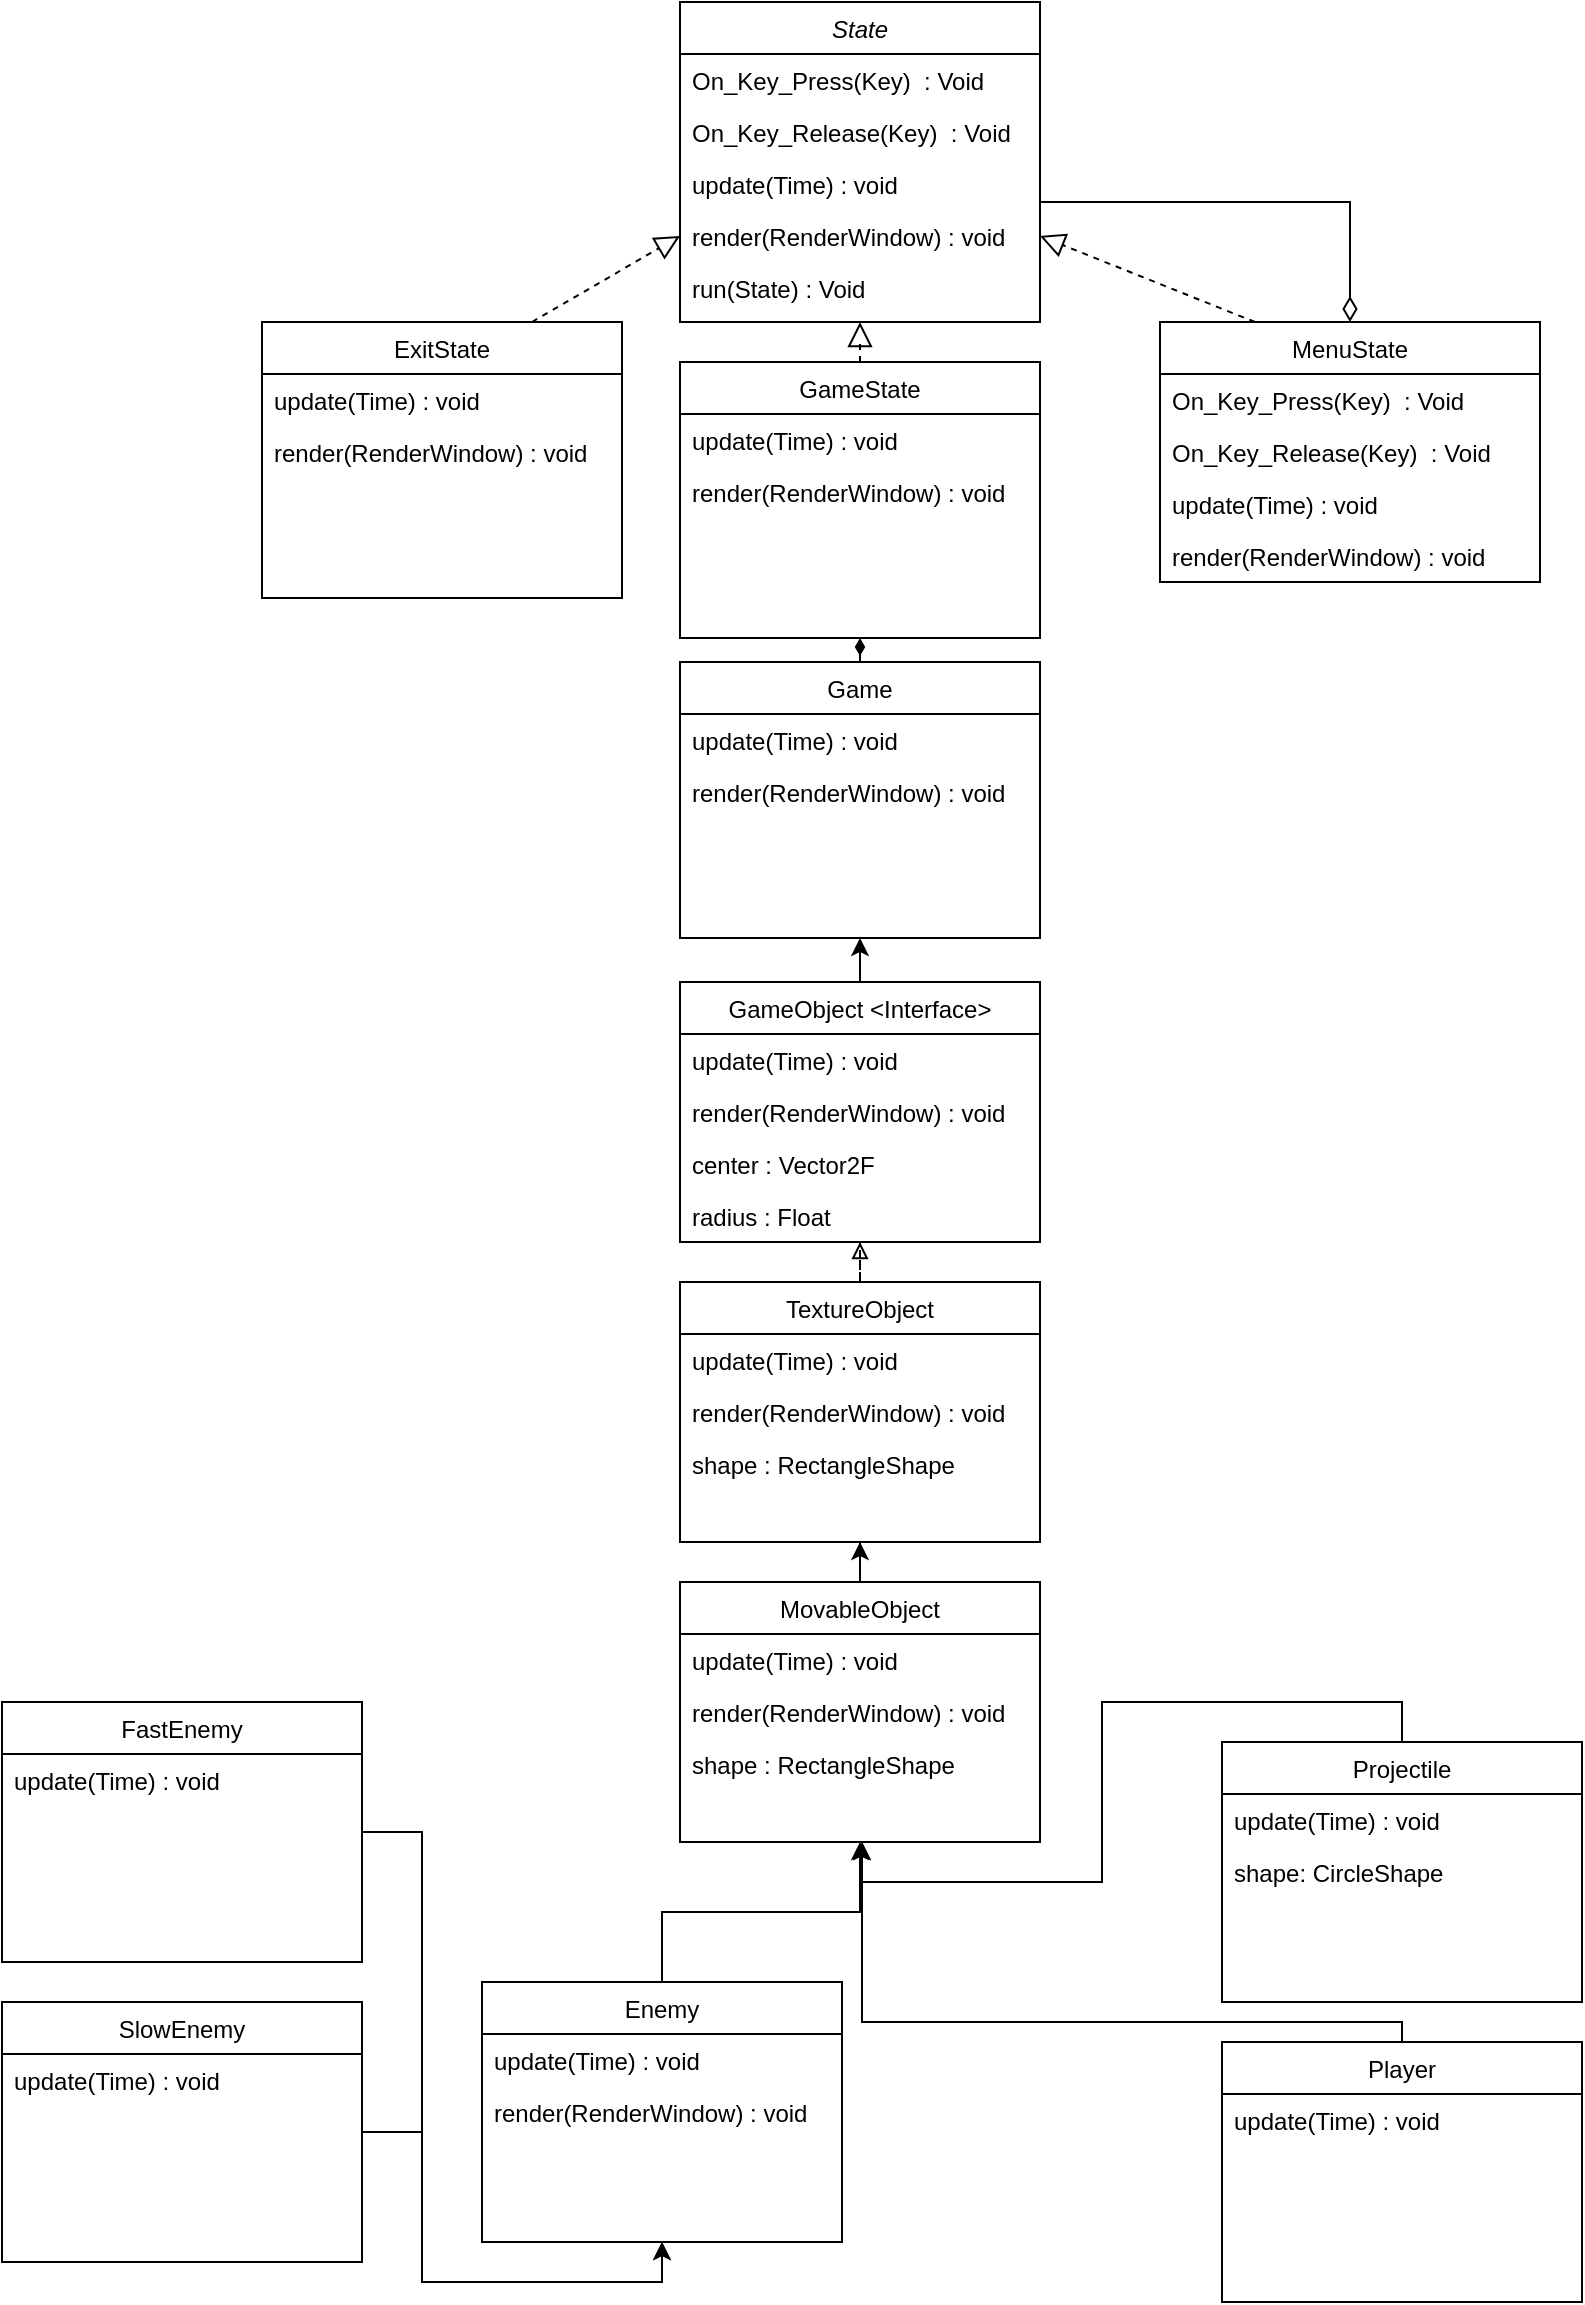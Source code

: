 <mxfile version="20.4.0"><diagram id="C5RBs43oDa-KdzZeNtuy" name="Page-1"><mxGraphModel dx="1821" dy="562" grid="1" gridSize="10" guides="1" tooltips="1" connect="1" arrows="1" fold="1" page="1" pageScale="1" pageWidth="827" pageHeight="1169" math="0" shadow="0"><root><mxCell id="WIyWlLk6GJQsqaUBKTNV-0"/><mxCell id="WIyWlLk6GJQsqaUBKTNV-1" parent="WIyWlLk6GJQsqaUBKTNV-0"/><mxCell id="4LvzNf4z9PomN2zUOOFV-25" value="State" style="swimlane;fontStyle=2;align=center;verticalAlign=top;childLayout=stackLayout;horizontal=1;startSize=26;horizontalStack=0;resizeParent=1;resizeLast=0;collapsible=1;marginBottom=0;rounded=0;shadow=0;strokeWidth=1;" vertex="1" parent="WIyWlLk6GJQsqaUBKTNV-1"><mxGeometry x="309" y="10" width="180" height="160" as="geometry"><mxRectangle x="230" y="140" width="160" height="26" as="alternateBounds"/></mxGeometry></mxCell><mxCell id="4LvzNf4z9PomN2zUOOFV-26" value="On_Key_Press(Key)  : Void" style="text;align=left;verticalAlign=top;spacingLeft=4;spacingRight=4;overflow=hidden;rotatable=0;points=[[0,0.5],[1,0.5]];portConstraint=eastwest;" vertex="1" parent="4LvzNf4z9PomN2zUOOFV-25"><mxGeometry y="26" width="180" height="26" as="geometry"/></mxCell><mxCell id="4LvzNf4z9PomN2zUOOFV-27" value="On_Key_Release(Key)  : Void" style="text;align=left;verticalAlign=top;spacingLeft=4;spacingRight=4;overflow=hidden;rotatable=0;points=[[0,0.5],[1,0.5]];portConstraint=eastwest;rounded=0;shadow=0;html=0;" vertex="1" parent="4LvzNf4z9PomN2zUOOFV-25"><mxGeometry y="52" width="180" height="26" as="geometry"/></mxCell><mxCell id="4LvzNf4z9PomN2zUOOFV-28" value="update(Time) : void" style="text;align=left;verticalAlign=top;spacingLeft=4;spacingRight=4;overflow=hidden;rotatable=0;points=[[0,0.5],[1,0.5]];portConstraint=eastwest;rounded=0;shadow=0;html=0;" vertex="1" parent="4LvzNf4z9PomN2zUOOFV-25"><mxGeometry y="78" width="180" height="26" as="geometry"/></mxCell><mxCell id="4LvzNf4z9PomN2zUOOFV-29" value="render(RenderWindow) : void" style="text;align=left;verticalAlign=top;spacingLeft=4;spacingRight=4;overflow=hidden;rotatable=0;points=[[0,0.5],[1,0.5]];portConstraint=eastwest;rounded=0;shadow=0;html=0;" vertex="1" parent="4LvzNf4z9PomN2zUOOFV-25"><mxGeometry y="104" width="180" height="26" as="geometry"/></mxCell><mxCell id="4LvzNf4z9PomN2zUOOFV-30" value="run(State) : Void" style="text;align=left;verticalAlign=top;spacingLeft=4;spacingRight=4;overflow=hidden;rotatable=0;points=[[0,0.5],[1,0.5]];portConstraint=eastwest;rounded=0;shadow=0;html=0;" vertex="1" parent="4LvzNf4z9PomN2zUOOFV-25"><mxGeometry y="130" width="180" height="26" as="geometry"/></mxCell><mxCell id="4LvzNf4z9PomN2zUOOFV-31" value="GameState" style="swimlane;fontStyle=0;align=center;verticalAlign=top;childLayout=stackLayout;horizontal=1;startSize=26;horizontalStack=0;resizeParent=1;resizeLast=0;collapsible=1;marginBottom=0;rounded=0;shadow=0;strokeWidth=1;" vertex="1" parent="WIyWlLk6GJQsqaUBKTNV-1"><mxGeometry x="309" y="190" width="180" height="138" as="geometry"><mxRectangle x="130" y="380" width="160" height="26" as="alternateBounds"/></mxGeometry></mxCell><mxCell id="4LvzNf4z9PomN2zUOOFV-32" value="update(Time) : void" style="text;align=left;verticalAlign=top;spacingLeft=4;spacingRight=4;overflow=hidden;rotatable=0;points=[[0,0.5],[1,0.5]];portConstraint=eastwest;rounded=0;shadow=0;html=0;" vertex="1" parent="4LvzNf4z9PomN2zUOOFV-31"><mxGeometry y="26" width="180" height="26" as="geometry"/></mxCell><mxCell id="4LvzNf4z9PomN2zUOOFV-33" value="render(RenderWindow) : void" style="text;align=left;verticalAlign=top;spacingLeft=4;spacingRight=4;overflow=hidden;rotatable=0;points=[[0,0.5],[1,0.5]];portConstraint=eastwest;rounded=0;shadow=0;html=0;" vertex="1" parent="4LvzNf4z9PomN2zUOOFV-31"><mxGeometry y="52" width="180" height="26" as="geometry"/></mxCell><mxCell id="4LvzNf4z9PomN2zUOOFV-34" value="" style="endArrow=block;endSize=10;endFill=0;shadow=0;strokeWidth=1;rounded=0;edgeStyle=elbowEdgeStyle;elbow=vertical;dashed=1;" edge="1" parent="WIyWlLk6GJQsqaUBKTNV-1" source="4LvzNf4z9PomN2zUOOFV-31" target="4LvzNf4z9PomN2zUOOFV-25"><mxGeometry width="160" relative="1" as="geometry"><mxPoint x="269" y="360" as="sourcePoint"/><mxPoint x="229" y="203" as="targetPoint"/></mxGeometry></mxCell><mxCell id="4LvzNf4z9PomN2zUOOFV-35" value="MenuState" style="swimlane;fontStyle=0;align=center;verticalAlign=top;childLayout=stackLayout;horizontal=1;startSize=26;horizontalStack=0;resizeParent=1;resizeLast=0;collapsible=1;marginBottom=0;rounded=0;shadow=0;strokeWidth=1;" vertex="1" parent="WIyWlLk6GJQsqaUBKTNV-1"><mxGeometry x="549" y="170" width="190" height="130" as="geometry"><mxRectangle x="130" y="380" width="160" height="26" as="alternateBounds"/></mxGeometry></mxCell><mxCell id="4LvzNf4z9PomN2zUOOFV-36" value="On_Key_Press(Key)  : Void" style="text;align=left;verticalAlign=top;spacingLeft=4;spacingRight=4;overflow=hidden;rotatable=0;points=[[0,0.5],[1,0.5]];portConstraint=eastwest;" vertex="1" parent="4LvzNf4z9PomN2zUOOFV-35"><mxGeometry y="26" width="190" height="26" as="geometry"/></mxCell><mxCell id="4LvzNf4z9PomN2zUOOFV-37" value="On_Key_Release(Key)  : Void" style="text;align=left;verticalAlign=top;spacingLeft=4;spacingRight=4;overflow=hidden;rotatable=0;points=[[0,0.5],[1,0.5]];portConstraint=eastwest;rounded=0;shadow=0;html=0;" vertex="1" parent="4LvzNf4z9PomN2zUOOFV-35"><mxGeometry y="52" width="190" height="26" as="geometry"/></mxCell><mxCell id="4LvzNf4z9PomN2zUOOFV-38" value="update(Time) : void" style="text;align=left;verticalAlign=top;spacingLeft=4;spacingRight=4;overflow=hidden;rotatable=0;points=[[0,0.5],[1,0.5]];portConstraint=eastwest;rounded=0;shadow=0;html=0;" vertex="1" parent="4LvzNf4z9PomN2zUOOFV-35"><mxGeometry y="78" width="190" height="26" as="geometry"/></mxCell><mxCell id="4LvzNf4z9PomN2zUOOFV-39" value="render(RenderWindow) : void" style="text;align=left;verticalAlign=top;spacingLeft=4;spacingRight=4;overflow=hidden;rotatable=0;points=[[0,0.5],[1,0.5]];portConstraint=eastwest;rounded=0;shadow=0;html=0;" vertex="1" parent="4LvzNf4z9PomN2zUOOFV-35"><mxGeometry y="104" width="190" height="26" as="geometry"/></mxCell><mxCell id="4LvzNf4z9PomN2zUOOFV-40" value="" style="endArrow=diamondThin;endSize=10;endFill=0;shadow=0;strokeWidth=1;rounded=0;edgeStyle=elbowEdgeStyle;elbow=vertical;entryX=0.5;entryY=0;entryDx=0;entryDy=0;exitX=1;exitY=0.5;exitDx=0;exitDy=0;" edge="1" parent="WIyWlLk6GJQsqaUBKTNV-1" source="4LvzNf4z9PomN2zUOOFV-28" target="4LvzNf4z9PomN2zUOOFV-35"><mxGeometry width="160" relative="1" as="geometry"><mxPoint x="519" y="90" as="sourcePoint"/><mxPoint x="649" y="220" as="targetPoint"/><Array as="points"><mxPoint x="589" y="110"/><mxPoint x="644" y="90"/><mxPoint x="684" y="110"/></Array></mxGeometry></mxCell><mxCell id="4LvzNf4z9PomN2zUOOFV-41" value="" style="endArrow=block;endSize=10;endFill=0;shadow=0;strokeWidth=1;rounded=0;elbow=vertical;dashed=1;exitX=0.25;exitY=0;exitDx=0;exitDy=0;entryX=1;entryY=0.5;entryDx=0;entryDy=0;" edge="1" parent="WIyWlLk6GJQsqaUBKTNV-1" source="4LvzNf4z9PomN2zUOOFV-35" target="4LvzNf4z9PomN2zUOOFV-29"><mxGeometry width="160" relative="1" as="geometry"><mxPoint x="579" y="190" as="sourcePoint"/><mxPoint x="579" y="140" as="targetPoint"/></mxGeometry></mxCell><mxCell id="4LvzNf4z9PomN2zUOOFV-42" value="ExitState" style="swimlane;fontStyle=0;align=center;verticalAlign=top;childLayout=stackLayout;horizontal=1;startSize=26;horizontalStack=0;resizeParent=1;resizeLast=0;collapsible=1;marginBottom=0;rounded=0;shadow=0;strokeWidth=1;" vertex="1" parent="WIyWlLk6GJQsqaUBKTNV-1"><mxGeometry x="100" y="170" width="180" height="138" as="geometry"><mxRectangle x="130" y="380" width="160" height="26" as="alternateBounds"/></mxGeometry></mxCell><mxCell id="4LvzNf4z9PomN2zUOOFV-43" value="update(Time) : void" style="text;align=left;verticalAlign=top;spacingLeft=4;spacingRight=4;overflow=hidden;rotatable=0;points=[[0,0.5],[1,0.5]];portConstraint=eastwest;rounded=0;shadow=0;html=0;" vertex="1" parent="4LvzNf4z9PomN2zUOOFV-42"><mxGeometry y="26" width="180" height="26" as="geometry"/></mxCell><mxCell id="4LvzNf4z9PomN2zUOOFV-44" value="render(RenderWindow) : void" style="text;align=left;verticalAlign=top;spacingLeft=4;spacingRight=4;overflow=hidden;rotatable=0;points=[[0,0.5],[1,0.5]];portConstraint=eastwest;rounded=0;shadow=0;html=0;" vertex="1" parent="4LvzNf4z9PomN2zUOOFV-42"><mxGeometry y="52" width="180" height="26" as="geometry"/></mxCell><mxCell id="4LvzNf4z9PomN2zUOOFV-45" value="" style="endArrow=block;endSize=10;endFill=0;shadow=0;strokeWidth=1;rounded=0;elbow=vertical;dashed=1;exitX=0.75;exitY=0;exitDx=0;exitDy=0;entryX=0;entryY=0.5;entryDx=0;entryDy=0;" edge="1" parent="WIyWlLk6GJQsqaUBKTNV-1" source="4LvzNf4z9PomN2zUOOFV-42" target="4LvzNf4z9PomN2zUOOFV-29"><mxGeometry width="160" relative="1" as="geometry"><mxPoint x="249" y="203" as="sourcePoint"/><mxPoint x="101.5" y="110" as="targetPoint"/></mxGeometry></mxCell><mxCell id="4LvzNf4z9PomN2zUOOFV-46" value="" style="edgeStyle=none;rounded=0;orthogonalLoop=1;jettySize=auto;html=1;endArrow=diamondThin;endFill=1;entryX=0.5;entryY=1;entryDx=0;entryDy=0;" edge="1" parent="WIyWlLk6GJQsqaUBKTNV-1" source="4LvzNf4z9PomN2zUOOFV-47" target="4LvzNf4z9PomN2zUOOFV-31"><mxGeometry relative="1" as="geometry"><mxPoint x="399" y="370" as="targetPoint"/></mxGeometry></mxCell><mxCell id="4LvzNf4z9PomN2zUOOFV-47" value="Game" style="swimlane;fontStyle=0;align=center;verticalAlign=top;childLayout=stackLayout;horizontal=1;startSize=26;horizontalStack=0;resizeParent=1;resizeLast=0;collapsible=1;marginBottom=0;rounded=0;shadow=0;strokeWidth=1;" vertex="1" parent="WIyWlLk6GJQsqaUBKTNV-1"><mxGeometry x="309" y="340" width="180" height="138" as="geometry"><mxRectangle x="130" y="380" width="160" height="26" as="alternateBounds"/></mxGeometry></mxCell><mxCell id="4LvzNf4z9PomN2zUOOFV-48" value="update(Time) : void" style="text;align=left;verticalAlign=top;spacingLeft=4;spacingRight=4;overflow=hidden;rotatable=0;points=[[0,0.5],[1,0.5]];portConstraint=eastwest;rounded=0;shadow=0;html=0;" vertex="1" parent="4LvzNf4z9PomN2zUOOFV-47"><mxGeometry y="26" width="180" height="26" as="geometry"/></mxCell><mxCell id="4LvzNf4z9PomN2zUOOFV-49" value="render(RenderWindow) : void" style="text;align=left;verticalAlign=top;spacingLeft=4;spacingRight=4;overflow=hidden;rotatable=0;points=[[0,0.5],[1,0.5]];portConstraint=eastwest;rounded=0;shadow=0;html=0;" vertex="1" parent="4LvzNf4z9PomN2zUOOFV-47"><mxGeometry y="52" width="180" height="26" as="geometry"/></mxCell><mxCell id="4LvzNf4z9PomN2zUOOFV-53" style="edgeStyle=orthogonalEdgeStyle;rounded=0;orthogonalLoop=1;jettySize=auto;html=1;entryX=0.5;entryY=1;entryDx=0;entryDy=0;" edge="1" parent="WIyWlLk6GJQsqaUBKTNV-1" source="4LvzNf4z9PomN2zUOOFV-50" target="4LvzNf4z9PomN2zUOOFV-47"><mxGeometry relative="1" as="geometry"/></mxCell><mxCell id="4LvzNf4z9PomN2zUOOFV-50" value="GameObject &lt;Interface&gt;" style="swimlane;fontStyle=0;align=center;verticalAlign=top;childLayout=stackLayout;horizontal=1;startSize=26;horizontalStack=0;resizeParent=1;resizeLast=0;collapsible=1;marginBottom=0;rounded=0;shadow=0;strokeWidth=1;" vertex="1" parent="WIyWlLk6GJQsqaUBKTNV-1"><mxGeometry x="309" y="500" width="180" height="130" as="geometry"><mxRectangle x="130" y="380" width="160" height="26" as="alternateBounds"/></mxGeometry></mxCell><mxCell id="4LvzNf4z9PomN2zUOOFV-51" value="update(Time) : void" style="text;align=left;verticalAlign=top;spacingLeft=4;spacingRight=4;overflow=hidden;rotatable=0;points=[[0,0.5],[1,0.5]];portConstraint=eastwest;rounded=0;shadow=0;html=0;" vertex="1" parent="4LvzNf4z9PomN2zUOOFV-50"><mxGeometry y="26" width="180" height="26" as="geometry"/></mxCell><mxCell id="4LvzNf4z9PomN2zUOOFV-52" value="render(RenderWindow) : void" style="text;align=left;verticalAlign=top;spacingLeft=4;spacingRight=4;overflow=hidden;rotatable=0;points=[[0,0.5],[1,0.5]];portConstraint=eastwest;rounded=0;shadow=0;html=0;" vertex="1" parent="4LvzNf4z9PomN2zUOOFV-50"><mxGeometry y="52" width="180" height="26" as="geometry"/></mxCell><mxCell id="4LvzNf4z9PomN2zUOOFV-54" value="center : Vector2F" style="text;align=left;verticalAlign=top;spacingLeft=4;spacingRight=4;overflow=hidden;rotatable=0;points=[[0,0.5],[1,0.5]];portConstraint=eastwest;rounded=0;shadow=0;html=0;" vertex="1" parent="4LvzNf4z9PomN2zUOOFV-50"><mxGeometry y="78" width="180" height="26" as="geometry"/></mxCell><mxCell id="4LvzNf4z9PomN2zUOOFV-55" value="radius : Float" style="text;align=left;verticalAlign=top;spacingLeft=4;spacingRight=4;overflow=hidden;rotatable=0;points=[[0,0.5],[1,0.5]];portConstraint=eastwest;rounded=0;shadow=0;html=0;" vertex="1" parent="4LvzNf4z9PomN2zUOOFV-50"><mxGeometry y="104" width="180" height="26" as="geometry"/></mxCell><mxCell id="4LvzNf4z9PomN2zUOOFV-62" style="edgeStyle=orthogonalEdgeStyle;rounded=0;orthogonalLoop=1;jettySize=auto;html=1;entryX=0.5;entryY=1;entryDx=0;entryDy=0;entryPerimeter=0;dashed=1;endArrow=block;endFill=0;" edge="1" parent="WIyWlLk6GJQsqaUBKTNV-1" source="4LvzNf4z9PomN2zUOOFV-56" target="4LvzNf4z9PomN2zUOOFV-55"><mxGeometry relative="1" as="geometry"/></mxCell><mxCell id="4LvzNf4z9PomN2zUOOFV-56" value="TextureObject" style="swimlane;fontStyle=0;align=center;verticalAlign=top;childLayout=stackLayout;horizontal=1;startSize=26;horizontalStack=0;resizeParent=1;resizeLast=0;collapsible=1;marginBottom=0;rounded=0;shadow=0;strokeWidth=1;" vertex="1" parent="WIyWlLk6GJQsqaUBKTNV-1"><mxGeometry x="309" y="650" width="180" height="130" as="geometry"><mxRectangle x="130" y="380" width="160" height="26" as="alternateBounds"/></mxGeometry></mxCell><mxCell id="4LvzNf4z9PomN2zUOOFV-57" value="update(Time) : void" style="text;align=left;verticalAlign=top;spacingLeft=4;spacingRight=4;overflow=hidden;rotatable=0;points=[[0,0.5],[1,0.5]];portConstraint=eastwest;rounded=0;shadow=0;html=0;" vertex="1" parent="4LvzNf4z9PomN2zUOOFV-56"><mxGeometry y="26" width="180" height="26" as="geometry"/></mxCell><mxCell id="4LvzNf4z9PomN2zUOOFV-58" value="render(RenderWindow) : void" style="text;align=left;verticalAlign=top;spacingLeft=4;spacingRight=4;overflow=hidden;rotatable=0;points=[[0,0.5],[1,0.5]];portConstraint=eastwest;rounded=0;shadow=0;html=0;" vertex="1" parent="4LvzNf4z9PomN2zUOOFV-56"><mxGeometry y="52" width="180" height="26" as="geometry"/></mxCell><mxCell id="4LvzNf4z9PomN2zUOOFV-61" value="shape : RectangleShape" style="text;align=left;verticalAlign=top;spacingLeft=4;spacingRight=4;overflow=hidden;rotatable=0;points=[[0,0.5],[1,0.5]];portConstraint=eastwest;rounded=0;shadow=0;html=0;" vertex="1" parent="4LvzNf4z9PomN2zUOOFV-56"><mxGeometry y="78" width="180" height="26" as="geometry"/></mxCell><mxCell id="4LvzNf4z9PomN2zUOOFV-68" style="edgeStyle=orthogonalEdgeStyle;rounded=0;orthogonalLoop=1;jettySize=auto;html=1;entryX=0.5;entryY=1;entryDx=0;entryDy=0;" edge="1" parent="WIyWlLk6GJQsqaUBKTNV-1" source="4LvzNf4z9PomN2zUOOFV-63" target="4LvzNf4z9PomN2zUOOFV-56"><mxGeometry relative="1" as="geometry"/></mxCell><mxCell id="4LvzNf4z9PomN2zUOOFV-63" value="MovableObject" style="swimlane;fontStyle=0;align=center;verticalAlign=top;childLayout=stackLayout;horizontal=1;startSize=26;horizontalStack=0;resizeParent=1;resizeLast=0;collapsible=1;marginBottom=0;rounded=0;shadow=0;strokeWidth=1;" vertex="1" parent="WIyWlLk6GJQsqaUBKTNV-1"><mxGeometry x="309" y="800" width="180" height="130" as="geometry"><mxRectangle x="130" y="380" width="160" height="26" as="alternateBounds"/></mxGeometry></mxCell><mxCell id="4LvzNf4z9PomN2zUOOFV-64" value="update(Time) : void" style="text;align=left;verticalAlign=top;spacingLeft=4;spacingRight=4;overflow=hidden;rotatable=0;points=[[0,0.5],[1,0.5]];portConstraint=eastwest;rounded=0;shadow=0;html=0;" vertex="1" parent="4LvzNf4z9PomN2zUOOFV-63"><mxGeometry y="26" width="180" height="26" as="geometry"/></mxCell><mxCell id="4LvzNf4z9PomN2zUOOFV-65" value="render(RenderWindow) : void" style="text;align=left;verticalAlign=top;spacingLeft=4;spacingRight=4;overflow=hidden;rotatable=0;points=[[0,0.5],[1,0.5]];portConstraint=eastwest;rounded=0;shadow=0;html=0;" vertex="1" parent="4LvzNf4z9PomN2zUOOFV-63"><mxGeometry y="52" width="180" height="26" as="geometry"/></mxCell><mxCell id="4LvzNf4z9PomN2zUOOFV-66" value="shape : RectangleShape" style="text;align=left;verticalAlign=top;spacingLeft=4;spacingRight=4;overflow=hidden;rotatable=0;points=[[0,0.5],[1,0.5]];portConstraint=eastwest;rounded=0;shadow=0;html=0;" vertex="1" parent="4LvzNf4z9PomN2zUOOFV-63"><mxGeometry y="78" width="180" height="26" as="geometry"/></mxCell><mxCell id="4LvzNf4z9PomN2zUOOFV-89" style="rounded=0;orthogonalLoop=1;jettySize=auto;html=1;entryX=0.5;entryY=1;entryDx=0;entryDy=0;edgeStyle=orthogonalEdgeStyle;" edge="1" parent="WIyWlLk6GJQsqaUBKTNV-1" source="4LvzNf4z9PomN2zUOOFV-69" target="4LvzNf4z9PomN2zUOOFV-63"><mxGeometry relative="1" as="geometry"/></mxCell><mxCell id="4LvzNf4z9PomN2zUOOFV-69" value="Enemy" style="swimlane;fontStyle=0;align=center;verticalAlign=top;childLayout=stackLayout;horizontal=1;startSize=26;horizontalStack=0;resizeParent=1;resizeLast=0;collapsible=1;marginBottom=0;rounded=0;shadow=0;strokeWidth=1;" vertex="1" parent="WIyWlLk6GJQsqaUBKTNV-1"><mxGeometry x="210" y="1000" width="180" height="130" as="geometry"><mxRectangle x="130" y="380" width="160" height="26" as="alternateBounds"/></mxGeometry></mxCell><mxCell id="4LvzNf4z9PomN2zUOOFV-70" value="update(Time) : void" style="text;align=left;verticalAlign=top;spacingLeft=4;spacingRight=4;overflow=hidden;rotatable=0;points=[[0,0.5],[1,0.5]];portConstraint=eastwest;rounded=0;shadow=0;html=0;" vertex="1" parent="4LvzNf4z9PomN2zUOOFV-69"><mxGeometry y="26" width="180" height="26" as="geometry"/></mxCell><mxCell id="4LvzNf4z9PomN2zUOOFV-71" value="render(RenderWindow) : void" style="text;align=left;verticalAlign=top;spacingLeft=4;spacingRight=4;overflow=hidden;rotatable=0;points=[[0,0.5],[1,0.5]];portConstraint=eastwest;rounded=0;shadow=0;html=0;" vertex="1" parent="4LvzNf4z9PomN2zUOOFV-69"><mxGeometry y="52" width="180" height="26" as="geometry"/></mxCell><mxCell id="4LvzNf4z9PomN2zUOOFV-91" style="edgeStyle=orthogonalEdgeStyle;rounded=0;orthogonalLoop=1;jettySize=auto;html=1;exitX=0.5;exitY=0;exitDx=0;exitDy=0;" edge="1" parent="WIyWlLk6GJQsqaUBKTNV-1" source="4LvzNf4z9PomN2zUOOFV-73"><mxGeometry relative="1" as="geometry"><mxPoint x="400" y="930" as="targetPoint"/><Array as="points"><mxPoint x="670" y="1020"/><mxPoint x="400" y="1020"/></Array></mxGeometry></mxCell><mxCell id="4LvzNf4z9PomN2zUOOFV-73" value="Player" style="swimlane;fontStyle=0;align=center;verticalAlign=top;childLayout=stackLayout;horizontal=1;startSize=26;horizontalStack=0;resizeParent=1;resizeLast=0;collapsible=1;marginBottom=0;rounded=0;shadow=0;strokeWidth=1;" vertex="1" parent="WIyWlLk6GJQsqaUBKTNV-1"><mxGeometry x="580" y="1030" width="180" height="130" as="geometry"><mxRectangle x="130" y="380" width="160" height="26" as="alternateBounds"/></mxGeometry></mxCell><mxCell id="4LvzNf4z9PomN2zUOOFV-74" value="update(Time) : void" style="text;align=left;verticalAlign=top;spacingLeft=4;spacingRight=4;overflow=hidden;rotatable=0;points=[[0,0.5],[1,0.5]];portConstraint=eastwest;rounded=0;shadow=0;html=0;" vertex="1" parent="4LvzNf4z9PomN2zUOOFV-73"><mxGeometry y="26" width="180" height="26" as="geometry"/></mxCell><mxCell id="4LvzNf4z9PomN2zUOOFV-90" style="edgeStyle=orthogonalEdgeStyle;rounded=0;orthogonalLoop=1;jettySize=auto;html=1;exitX=0.5;exitY=0;exitDx=0;exitDy=0;" edge="1" parent="WIyWlLk6GJQsqaUBKTNV-1" source="4LvzNf4z9PomN2zUOOFV-77"><mxGeometry relative="1" as="geometry"><mxPoint x="400" y="930" as="targetPoint"/><Array as="points"><mxPoint x="670" y="860"/><mxPoint x="520" y="860"/><mxPoint x="520" y="950"/><mxPoint x="400" y="950"/></Array></mxGeometry></mxCell><mxCell id="4LvzNf4z9PomN2zUOOFV-77" value="Projectile" style="swimlane;fontStyle=0;align=center;verticalAlign=top;childLayout=stackLayout;horizontal=1;startSize=26;horizontalStack=0;resizeParent=1;resizeLast=0;collapsible=1;marginBottom=0;rounded=0;shadow=0;strokeWidth=1;" vertex="1" parent="WIyWlLk6GJQsqaUBKTNV-1"><mxGeometry x="580" y="880" width="180" height="130" as="geometry"><mxRectangle x="130" y="380" width="160" height="26" as="alternateBounds"/></mxGeometry></mxCell><mxCell id="4LvzNf4z9PomN2zUOOFV-78" value="update(Time) : void" style="text;align=left;verticalAlign=top;spacingLeft=4;spacingRight=4;overflow=hidden;rotatable=0;points=[[0,0.5],[1,0.5]];portConstraint=eastwest;rounded=0;shadow=0;html=0;" vertex="1" parent="4LvzNf4z9PomN2zUOOFV-77"><mxGeometry y="26" width="180" height="26" as="geometry"/></mxCell><mxCell id="4LvzNf4z9PomN2zUOOFV-80" value="shape: CircleShape" style="text;align=left;verticalAlign=top;spacingLeft=4;spacingRight=4;overflow=hidden;rotatable=0;points=[[0,0.5],[1,0.5]];portConstraint=eastwest;rounded=0;shadow=0;html=0;" vertex="1" parent="4LvzNf4z9PomN2zUOOFV-77"><mxGeometry y="52" width="180" height="26" as="geometry"/></mxCell><mxCell id="4LvzNf4z9PomN2zUOOFV-92" style="edgeStyle=orthogonalEdgeStyle;rounded=0;orthogonalLoop=1;jettySize=auto;html=1;entryX=0.5;entryY=1;entryDx=0;entryDy=0;" edge="1" parent="WIyWlLk6GJQsqaUBKTNV-1" source="4LvzNf4z9PomN2zUOOFV-81" target="4LvzNf4z9PomN2zUOOFV-69"><mxGeometry relative="1" as="geometry"/></mxCell><mxCell id="4LvzNf4z9PomN2zUOOFV-81" value="FastEnemy" style="swimlane;fontStyle=0;align=center;verticalAlign=top;childLayout=stackLayout;horizontal=1;startSize=26;horizontalStack=0;resizeParent=1;resizeLast=0;collapsible=1;marginBottom=0;rounded=0;shadow=0;strokeWidth=1;" vertex="1" parent="WIyWlLk6GJQsqaUBKTNV-1"><mxGeometry x="-30" y="860" width="180" height="130" as="geometry"><mxRectangle x="130" y="380" width="160" height="26" as="alternateBounds"/></mxGeometry></mxCell><mxCell id="4LvzNf4z9PomN2zUOOFV-82" value="update(Time) : void" style="text;align=left;verticalAlign=top;spacingLeft=4;spacingRight=4;overflow=hidden;rotatable=0;points=[[0,0.5],[1,0.5]];portConstraint=eastwest;rounded=0;shadow=0;html=0;" vertex="1" parent="4LvzNf4z9PomN2zUOOFV-81"><mxGeometry y="26" width="180" height="26" as="geometry"/></mxCell><mxCell id="4LvzNf4z9PomN2zUOOFV-93" style="edgeStyle=orthogonalEdgeStyle;rounded=0;orthogonalLoop=1;jettySize=auto;html=1;entryX=0.5;entryY=1;entryDx=0;entryDy=0;" edge="1" parent="WIyWlLk6GJQsqaUBKTNV-1" source="4LvzNf4z9PomN2zUOOFV-85" target="4LvzNf4z9PomN2zUOOFV-69"><mxGeometry relative="1" as="geometry"/></mxCell><mxCell id="4LvzNf4z9PomN2zUOOFV-85" value="SlowEnemy" style="swimlane;fontStyle=0;align=center;verticalAlign=top;childLayout=stackLayout;horizontal=1;startSize=26;horizontalStack=0;resizeParent=1;resizeLast=0;collapsible=1;marginBottom=0;rounded=0;shadow=0;strokeWidth=1;" vertex="1" parent="WIyWlLk6GJQsqaUBKTNV-1"><mxGeometry x="-30" y="1010" width="180" height="130" as="geometry"><mxRectangle x="130" y="380" width="160" height="26" as="alternateBounds"/></mxGeometry></mxCell><mxCell id="4LvzNf4z9PomN2zUOOFV-86" value="update(Time) : void" style="text;align=left;verticalAlign=top;spacingLeft=4;spacingRight=4;overflow=hidden;rotatable=0;points=[[0,0.5],[1,0.5]];portConstraint=eastwest;rounded=0;shadow=0;html=0;" vertex="1" parent="4LvzNf4z9PomN2zUOOFV-85"><mxGeometry y="26" width="180" height="26" as="geometry"/></mxCell></root></mxGraphModel></diagram></mxfile>
